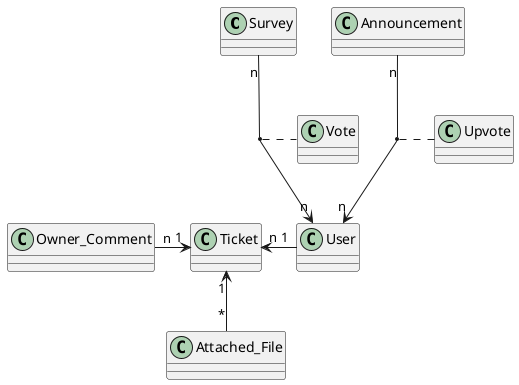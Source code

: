 @startuml
Survey "n" --> "n" User

Announcement "n" --> "n" User
User "1" -left-> "n" Ticket
Owner_Comment "n" -right-> "1" Ticket
Ticket "1" <-- "*" Attached_File

(Survey,User)..Vote
(User, Announcement).. Upvote

class Announcement {}
class Survey {}
class Vote {}
class User {}
class Upvote {}
class Ticket {}
'class Comment {}

@enduml
